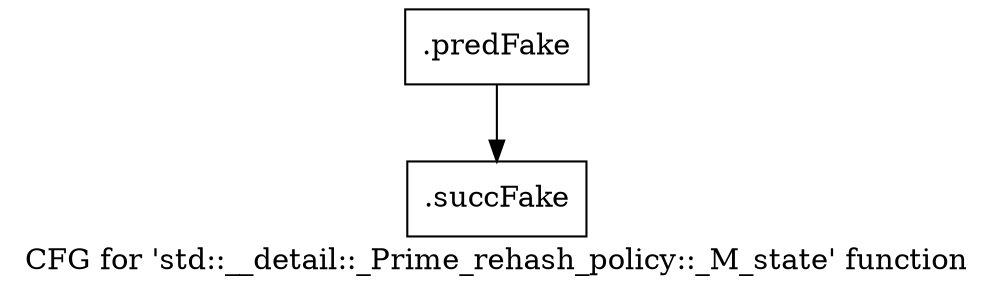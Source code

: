 digraph "CFG for 'std::__detail::_Prime_rehash_policy::_M_state' function" {
	label="CFG for 'std::__detail::_Prime_rehash_policy::_M_state' function";

	Node0x51aa230 [shape=record,filename="",linenumber="",label="{.predFake}"];
	Node0x51aa230 -> Node0x509ecc0[ callList="" memoryops="" filename="/home/akhilkushe/Xilinx/Vitis_HLS/2021.2/tps/lnx64/gcc-6.2.0/lib/gcc/x86_64-pc-linux-gnu/6.2.0/../../../../include/c++/6.2.0/bits/hashtable_policy.h" execusionnum="1"];
	Node0x509ecc0 [shape=record,filename="/home/akhilkushe/Xilinx/Vitis_HLS/2021.2/tps/lnx64/gcc-6.2.0/lib/gcc/x86_64-pc-linux-gnu/6.2.0/../../../../include/c++/6.2.0/bits/hashtable_policy.h",linenumber="488",label="{.succFake}"];
}
